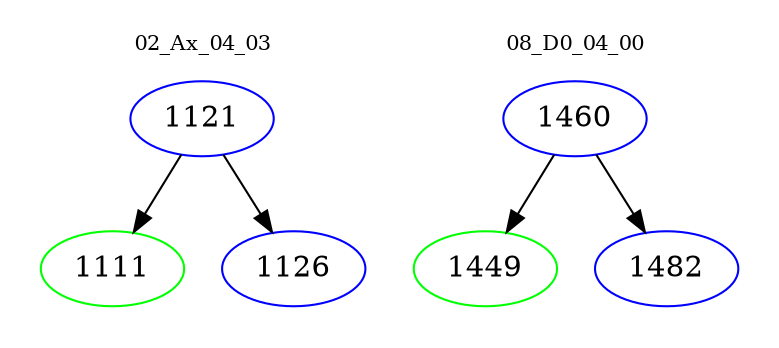 digraph{
subgraph cluster_0 {
color = white
label = "02_Ax_04_03";
fontsize=10;
T0_1121 [label="1121", color="blue"]
T0_1121 -> T0_1111 [color="black"]
T0_1111 [label="1111", color="green"]
T0_1121 -> T0_1126 [color="black"]
T0_1126 [label="1126", color="blue"]
}
subgraph cluster_1 {
color = white
label = "08_D0_04_00";
fontsize=10;
T1_1460 [label="1460", color="blue"]
T1_1460 -> T1_1449 [color="black"]
T1_1449 [label="1449", color="green"]
T1_1460 -> T1_1482 [color="black"]
T1_1482 [label="1482", color="blue"]
}
}
